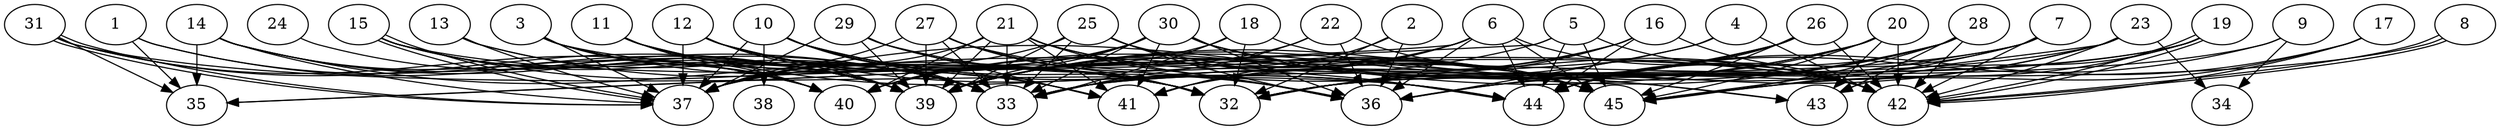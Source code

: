 // DAG automatically generated by daggen at Thu Oct  3 14:07:24 2019
// ./daggen --dot -n 45 --ccr 0.5 --fat 0.9 --regular 0.9 --density 0.6 --mindata 5242880 --maxdata 52428800 
digraph G {
  1 [size="73859072", alpha="0.17", expect_size="36929536"] 
  1 -> 33 [size ="36929536"]
  1 -> 35 [size ="36929536"]
  1 -> 39 [size ="36929536"]
  2 [size="43046912", alpha="0.00", expect_size="21523456"] 
  2 -> 32 [size ="21523456"]
  2 -> 36 [size ="21523456"]
  2 -> 41 [size ="21523456"]
  3 [size="74170368", alpha="0.19", expect_size="37085184"] 
  3 -> 32 [size ="37085184"]
  3 -> 33 [size ="37085184"]
  3 -> 37 [size ="37085184"]
  3 -> 40 [size ="37085184"]
  3 -> 42 [size ="37085184"]
  4 [size="34994176", alpha="0.02", expect_size="17497088"] 
  4 -> 36 [size ="17497088"]
  4 -> 40 [size ="17497088"]
  4 -> 42 [size ="17497088"]
  5 [size="59478016", alpha="0.17", expect_size="29739008"] 
  5 -> 35 [size ="29739008"]
  5 -> 40 [size ="29739008"]
  5 -> 42 [size ="29739008"]
  5 -> 44 [size ="29739008"]
  5 -> 45 [size ="29739008"]
  6 [size="39211008", alpha="0.04", expect_size="19605504"] 
  6 -> 33 [size ="19605504"]
  6 -> 35 [size ="19605504"]
  6 -> 36 [size ="19605504"]
  6 -> 39 [size ="19605504"]
  6 -> 41 [size ="19605504"]
  6 -> 42 [size ="19605504"]
  6 -> 44 [size ="19605504"]
  6 -> 45 [size ="19605504"]
  7 [size="34910208", alpha="0.08", expect_size="17455104"] 
  7 -> 32 [size ="17455104"]
  7 -> 33 [size ="17455104"]
  7 -> 42 [size ="17455104"]
  7 -> 44 [size ="17455104"]
  7 -> 45 [size ="17455104"]
  8 [size="55625728", alpha="0.07", expect_size="27812864"] 
  8 -> 32 [size ="27812864"]
  8 -> 42 [size ="27812864"]
  8 -> 42 [size ="27812864"]
  9 [size="33900544", alpha="0.06", expect_size="16950272"] 
  9 -> 32 [size ="16950272"]
  9 -> 34 [size ="16950272"]
  9 -> 44 [size ="16950272"]
  10 [size="33093632", alpha="0.01", expect_size="16546816"] 
  10 -> 32 [size ="16546816"]
  10 -> 33 [size ="16546816"]
  10 -> 36 [size ="16546816"]
  10 -> 37 [size ="16546816"]
  10 -> 38 [size ="16546816"]
  10 -> 41 [size ="16546816"]
  10 -> 44 [size ="16546816"]
  11 [size="103819264", alpha="0.17", expect_size="51909632"] 
  11 -> 32 [size ="51909632"]
  11 -> 33 [size ="51909632"]
  11 -> 39 [size ="51909632"]
  11 -> 40 [size ="51909632"]
  11 -> 44 [size ="51909632"]
  12 [size="89065472", alpha="0.02", expect_size="44532736"] 
  12 -> 32 [size ="44532736"]
  12 -> 33 [size ="44532736"]
  12 -> 37 [size ="44532736"]
  12 -> 39 [size ="44532736"]
  12 -> 41 [size ="44532736"]
  12 -> 44 [size ="44532736"]
  13 [size="89348096", alpha="0.09", expect_size="44674048"] 
  13 -> 32 [size ="44674048"]
  13 -> 33 [size ="44674048"]
  13 -> 37 [size ="44674048"]
  14 [size="86554624", alpha="0.17", expect_size="43277312"] 
  14 -> 32 [size ="43277312"]
  14 -> 33 [size ="43277312"]
  14 -> 35 [size ="43277312"]
  14 -> 37 [size ="43277312"]
  14 -> 39 [size ="43277312"]
  14 -> 40 [size ="43277312"]
  15 [size="94355456", alpha="0.17", expect_size="47177728"] 
  15 -> 32 [size ="47177728"]
  15 -> 33 [size ="47177728"]
  15 -> 37 [size ="47177728"]
  15 -> 37 [size ="47177728"]
  15 -> 39 [size ="47177728"]
  15 -> 40 [size ="47177728"]
  15 -> 42 [size ="47177728"]
  16 [size="81747968", alpha="0.14", expect_size="40873984"] 
  16 -> 32 [size ="40873984"]
  16 -> 39 [size ="40873984"]
  16 -> 41 [size ="40873984"]
  16 -> 42 [size ="40873984"]
  16 -> 44 [size ="40873984"]
  17 [size="100325376", alpha="0.05", expect_size="50162688"] 
  17 -> 42 [size ="50162688"]
  17 -> 44 [size ="50162688"]
  17 -> 45 [size ="50162688"]
  18 [size="41922560", alpha="0.16", expect_size="20961280"] 
  18 -> 32 [size ="20961280"]
  18 -> 33 [size ="20961280"]
  18 -> 40 [size ="20961280"]
  18 -> 42 [size ="20961280"]
  19 [size="72966144", alpha="0.02", expect_size="36483072"] 
  19 -> 32 [size ="36483072"]
  19 -> 37 [size ="36483072"]
  19 -> 42 [size ="36483072"]
  19 -> 42 [size ="36483072"]
  19 -> 43 [size ="36483072"]
  19 -> 45 [size ="36483072"]
  20 [size="102912000", alpha="0.12", expect_size="51456000"] 
  20 -> 36 [size ="51456000"]
  20 -> 37 [size ="51456000"]
  20 -> 39 [size ="51456000"]
  20 -> 42 [size ="51456000"]
  20 -> 43 [size ="51456000"]
  20 -> 45 [size ="51456000"]
  21 [size="11997184", alpha="0.15", expect_size="5998592"] 
  21 -> 33 [size ="5998592"]
  21 -> 36 [size ="5998592"]
  21 -> 37 [size ="5998592"]
  21 -> 39 [size ="5998592"]
  21 -> 40 [size ="5998592"]
  21 -> 41 [size ="5998592"]
  21 -> 43 [size ="5998592"]
  21 -> 45 [size ="5998592"]
  22 [size="91641856", alpha="0.05", expect_size="45820928"] 
  22 -> 33 [size ="45820928"]
  22 -> 36 [size ="45820928"]
  22 -> 39 [size ="45820928"]
  22 -> 45 [size ="45820928"]
  23 [size="100515840", alpha="0.08", expect_size="50257920"] 
  23 -> 32 [size ="50257920"]
  23 -> 33 [size ="50257920"]
  23 -> 34 [size ="50257920"]
  23 -> 36 [size ="50257920"]
  23 -> 42 [size ="50257920"]
  23 -> 45 [size ="50257920"]
  24 [size="50968576", alpha="0.17", expect_size="25484288"] 
  24 -> 39 [size ="25484288"]
  25 [size="35739648", alpha="0.16", expect_size="17869824"] 
  25 -> 33 [size ="17869824"]
  25 -> 36 [size ="17869824"]
  25 -> 37 [size ="17869824"]
  25 -> 39 [size ="17869824"]
  25 -> 44 [size ="17869824"]
  25 -> 45 [size ="17869824"]
  26 [size="23171072", alpha="0.01", expect_size="11585536"] 
  26 -> 32 [size ="11585536"]
  26 -> 33 [size ="11585536"]
  26 -> 39 [size ="11585536"]
  26 -> 42 [size ="11585536"]
  26 -> 44 [size ="11585536"]
  26 -> 45 [size ="11585536"]
  27 [size="90650624", alpha="0.11", expect_size="45325312"] 
  27 -> 32 [size ="45325312"]
  27 -> 33 [size ="45325312"]
  27 -> 36 [size ="45325312"]
  27 -> 37 [size ="45325312"]
  27 -> 39 [size ="45325312"]
  27 -> 45 [size ="45325312"]
  28 [size="19091456", alpha="0.11", expect_size="9545728"] 
  28 -> 33 [size ="9545728"]
  28 -> 36 [size ="9545728"]
  28 -> 39 [size ="9545728"]
  28 -> 42 [size ="9545728"]
  28 -> 43 [size ="9545728"]
  28 -> 44 [size ="9545728"]
  28 -> 45 [size ="9545728"]
  29 [size="94877696", alpha="0.16", expect_size="47438848"] 
  29 -> 32 [size ="47438848"]
  29 -> 37 [size ="47438848"]
  29 -> 39 [size ="47438848"]
  29 -> 41 [size ="47438848"]
  29 -> 45 [size ="47438848"]
  30 [size="10680320", alpha="0.06", expect_size="5340160"] 
  30 -> 33 [size ="5340160"]
  30 -> 36 [size ="5340160"]
  30 -> 37 [size ="5340160"]
  30 -> 39 [size ="5340160"]
  30 -> 40 [size ="5340160"]
  30 -> 41 [size ="5340160"]
  30 -> 42 [size ="5340160"]
  30 -> 43 [size ="5340160"]
  30 -> 45 [size ="5340160"]
  31 [size="66250752", alpha="0.15", expect_size="33125376"] 
  31 -> 35 [size ="33125376"]
  31 -> 37 [size ="33125376"]
  31 -> 37 [size ="33125376"]
  31 -> 39 [size ="33125376"]
  31 -> 40 [size ="33125376"]
  31 -> 44 [size ="33125376"]
  32 [size="41846784", alpha="0.01", expect_size="20923392"] 
  33 [size="64401408", alpha="0.04", expect_size="32200704"] 
  34 [size="103231488", alpha="0.03", expect_size="51615744"] 
  35 [size="88471552", alpha="0.19", expect_size="44235776"] 
  36 [size="69115904", alpha="0.11", expect_size="34557952"] 
  37 [size="73889792", alpha="0.02", expect_size="36944896"] 
  38 [size="32847872", alpha="0.19", expect_size="16423936"] 
  39 [size="85501952", alpha="0.10", expect_size="42750976"] 
  40 [size="66527232", alpha="0.00", expect_size="33263616"] 
  41 [size="92901376", alpha="0.11", expect_size="46450688"] 
  42 [size="69216256", alpha="0.19", expect_size="34608128"] 
  43 [size="74055680", alpha="0.06", expect_size="37027840"] 
  44 [size="91910144", alpha="0.01", expect_size="45955072"] 
  45 [size="104478720", alpha="0.02", expect_size="52239360"] 
}
